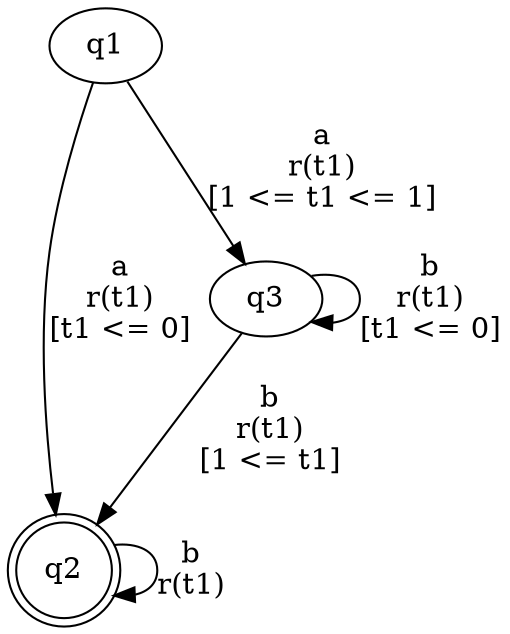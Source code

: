 digraph "tests_1/test300/solution5/solution" {
	q1[label=q1]
	q2[label=q2 shape=doublecircle]
	q3[label=q3]
	q1 -> q2[label="a\nr(t1)\n[t1 <= 0]"]
	q2 -> q2[label="b\nr(t1)\n"]
	q1 -> q3[label="a\nr(t1)\n[1 <= t1 <= 1]"]
	q3 -> q3[label="b\nr(t1)\n[t1 <= 0]"]
	q3 -> q2[label="b\nr(t1)\n[1 <= t1]"]
}

